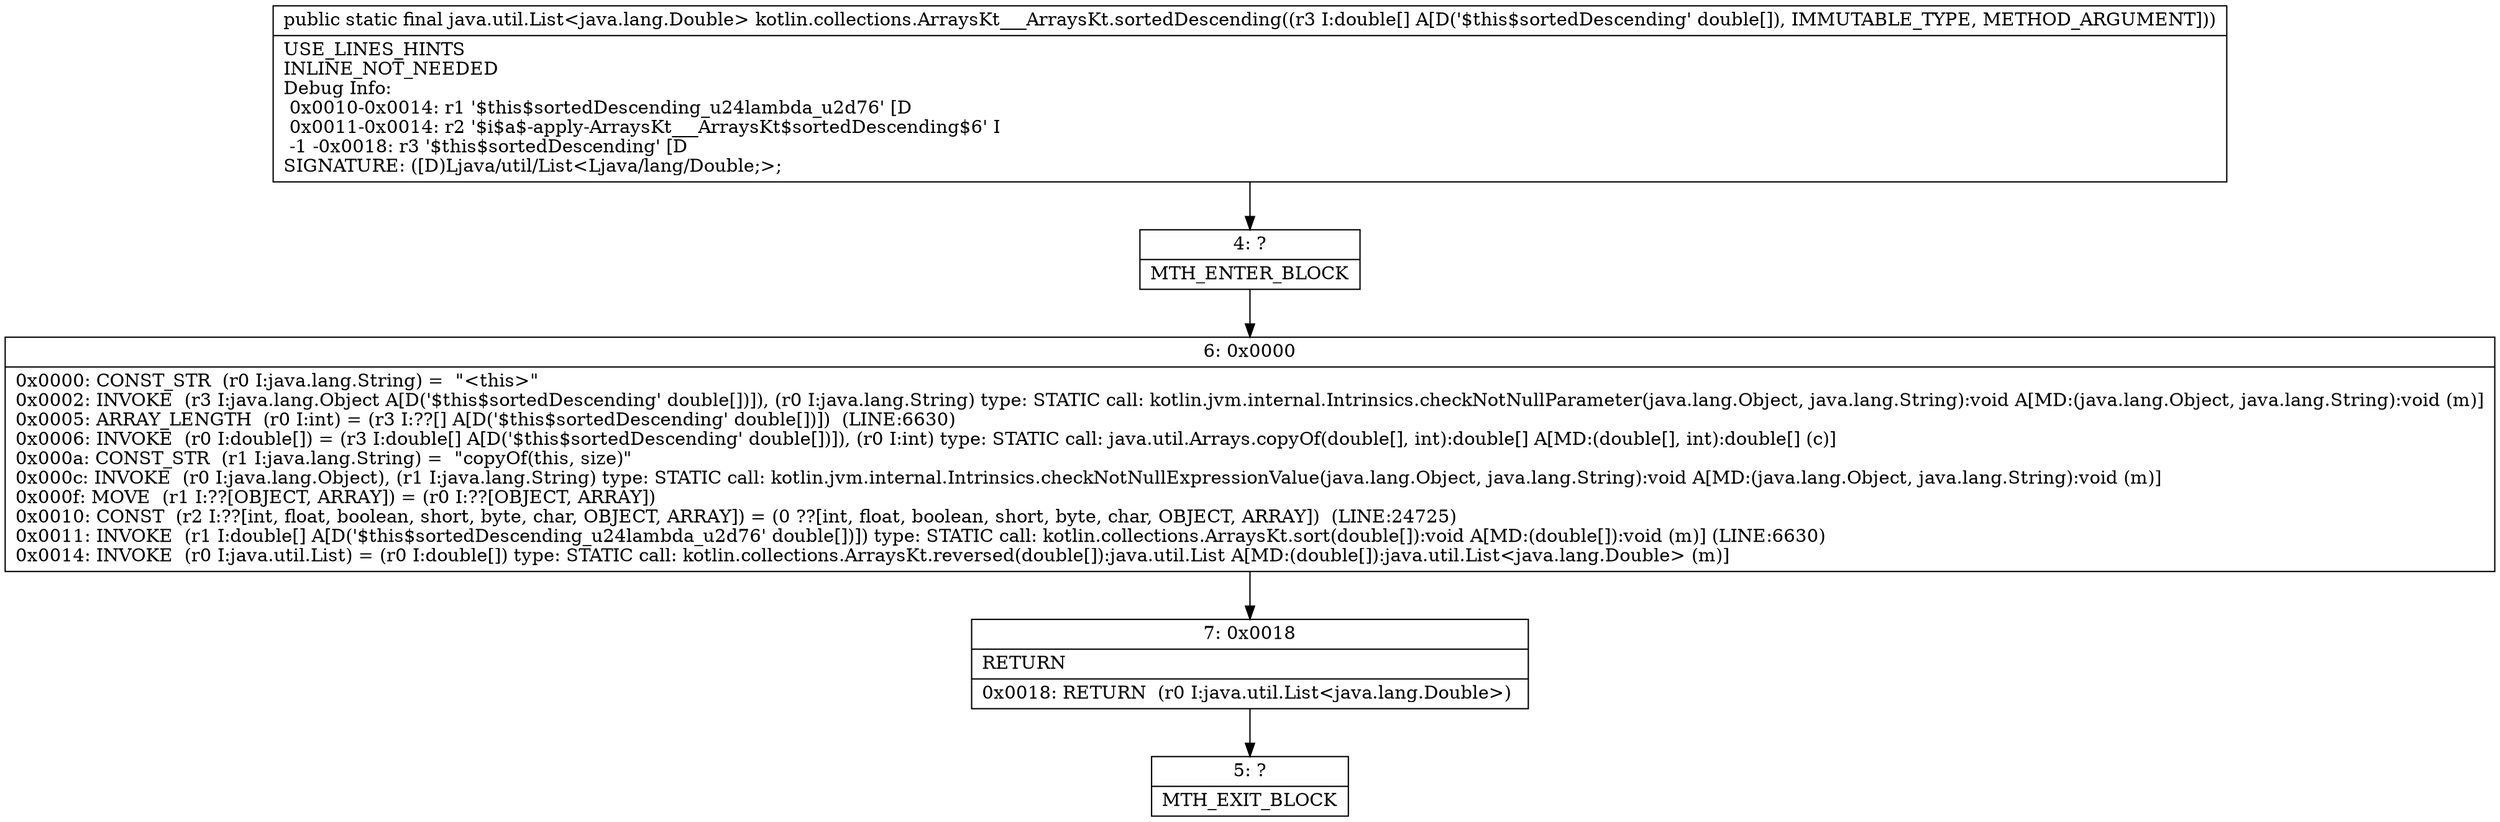 digraph "CFG forkotlin.collections.ArraysKt___ArraysKt.sortedDescending([D)Ljava\/util\/List;" {
Node_4 [shape=record,label="{4\:\ ?|MTH_ENTER_BLOCK\l}"];
Node_6 [shape=record,label="{6\:\ 0x0000|0x0000: CONST_STR  (r0 I:java.lang.String) =  \"\<this\>\" \l0x0002: INVOKE  (r3 I:java.lang.Object A[D('$this$sortedDescending' double[])]), (r0 I:java.lang.String) type: STATIC call: kotlin.jvm.internal.Intrinsics.checkNotNullParameter(java.lang.Object, java.lang.String):void A[MD:(java.lang.Object, java.lang.String):void (m)]\l0x0005: ARRAY_LENGTH  (r0 I:int) = (r3 I:??[] A[D('$this$sortedDescending' double[])])  (LINE:6630)\l0x0006: INVOKE  (r0 I:double[]) = (r3 I:double[] A[D('$this$sortedDescending' double[])]), (r0 I:int) type: STATIC call: java.util.Arrays.copyOf(double[], int):double[] A[MD:(double[], int):double[] (c)]\l0x000a: CONST_STR  (r1 I:java.lang.String) =  \"copyOf(this, size)\" \l0x000c: INVOKE  (r0 I:java.lang.Object), (r1 I:java.lang.String) type: STATIC call: kotlin.jvm.internal.Intrinsics.checkNotNullExpressionValue(java.lang.Object, java.lang.String):void A[MD:(java.lang.Object, java.lang.String):void (m)]\l0x000f: MOVE  (r1 I:??[OBJECT, ARRAY]) = (r0 I:??[OBJECT, ARRAY]) \l0x0010: CONST  (r2 I:??[int, float, boolean, short, byte, char, OBJECT, ARRAY]) = (0 ??[int, float, boolean, short, byte, char, OBJECT, ARRAY])  (LINE:24725)\l0x0011: INVOKE  (r1 I:double[] A[D('$this$sortedDescending_u24lambda_u2d76' double[])]) type: STATIC call: kotlin.collections.ArraysKt.sort(double[]):void A[MD:(double[]):void (m)] (LINE:6630)\l0x0014: INVOKE  (r0 I:java.util.List) = (r0 I:double[]) type: STATIC call: kotlin.collections.ArraysKt.reversed(double[]):java.util.List A[MD:(double[]):java.util.List\<java.lang.Double\> (m)]\l}"];
Node_7 [shape=record,label="{7\:\ 0x0018|RETURN\l|0x0018: RETURN  (r0 I:java.util.List\<java.lang.Double\>) \l}"];
Node_5 [shape=record,label="{5\:\ ?|MTH_EXIT_BLOCK\l}"];
MethodNode[shape=record,label="{public static final java.util.List\<java.lang.Double\> kotlin.collections.ArraysKt___ArraysKt.sortedDescending((r3 I:double[] A[D('$this$sortedDescending' double[]), IMMUTABLE_TYPE, METHOD_ARGUMENT]))  | USE_LINES_HINTS\lINLINE_NOT_NEEDED\lDebug Info:\l  0x0010\-0x0014: r1 '$this$sortedDescending_u24lambda_u2d76' [D\l  0x0011\-0x0014: r2 '$i$a$\-apply\-ArraysKt___ArraysKt$sortedDescending$6' I\l  \-1 \-0x0018: r3 '$this$sortedDescending' [D\lSIGNATURE: ([D)Ljava\/util\/List\<Ljava\/lang\/Double;\>;\l}"];
MethodNode -> Node_4;Node_4 -> Node_6;
Node_6 -> Node_7;
Node_7 -> Node_5;
}

